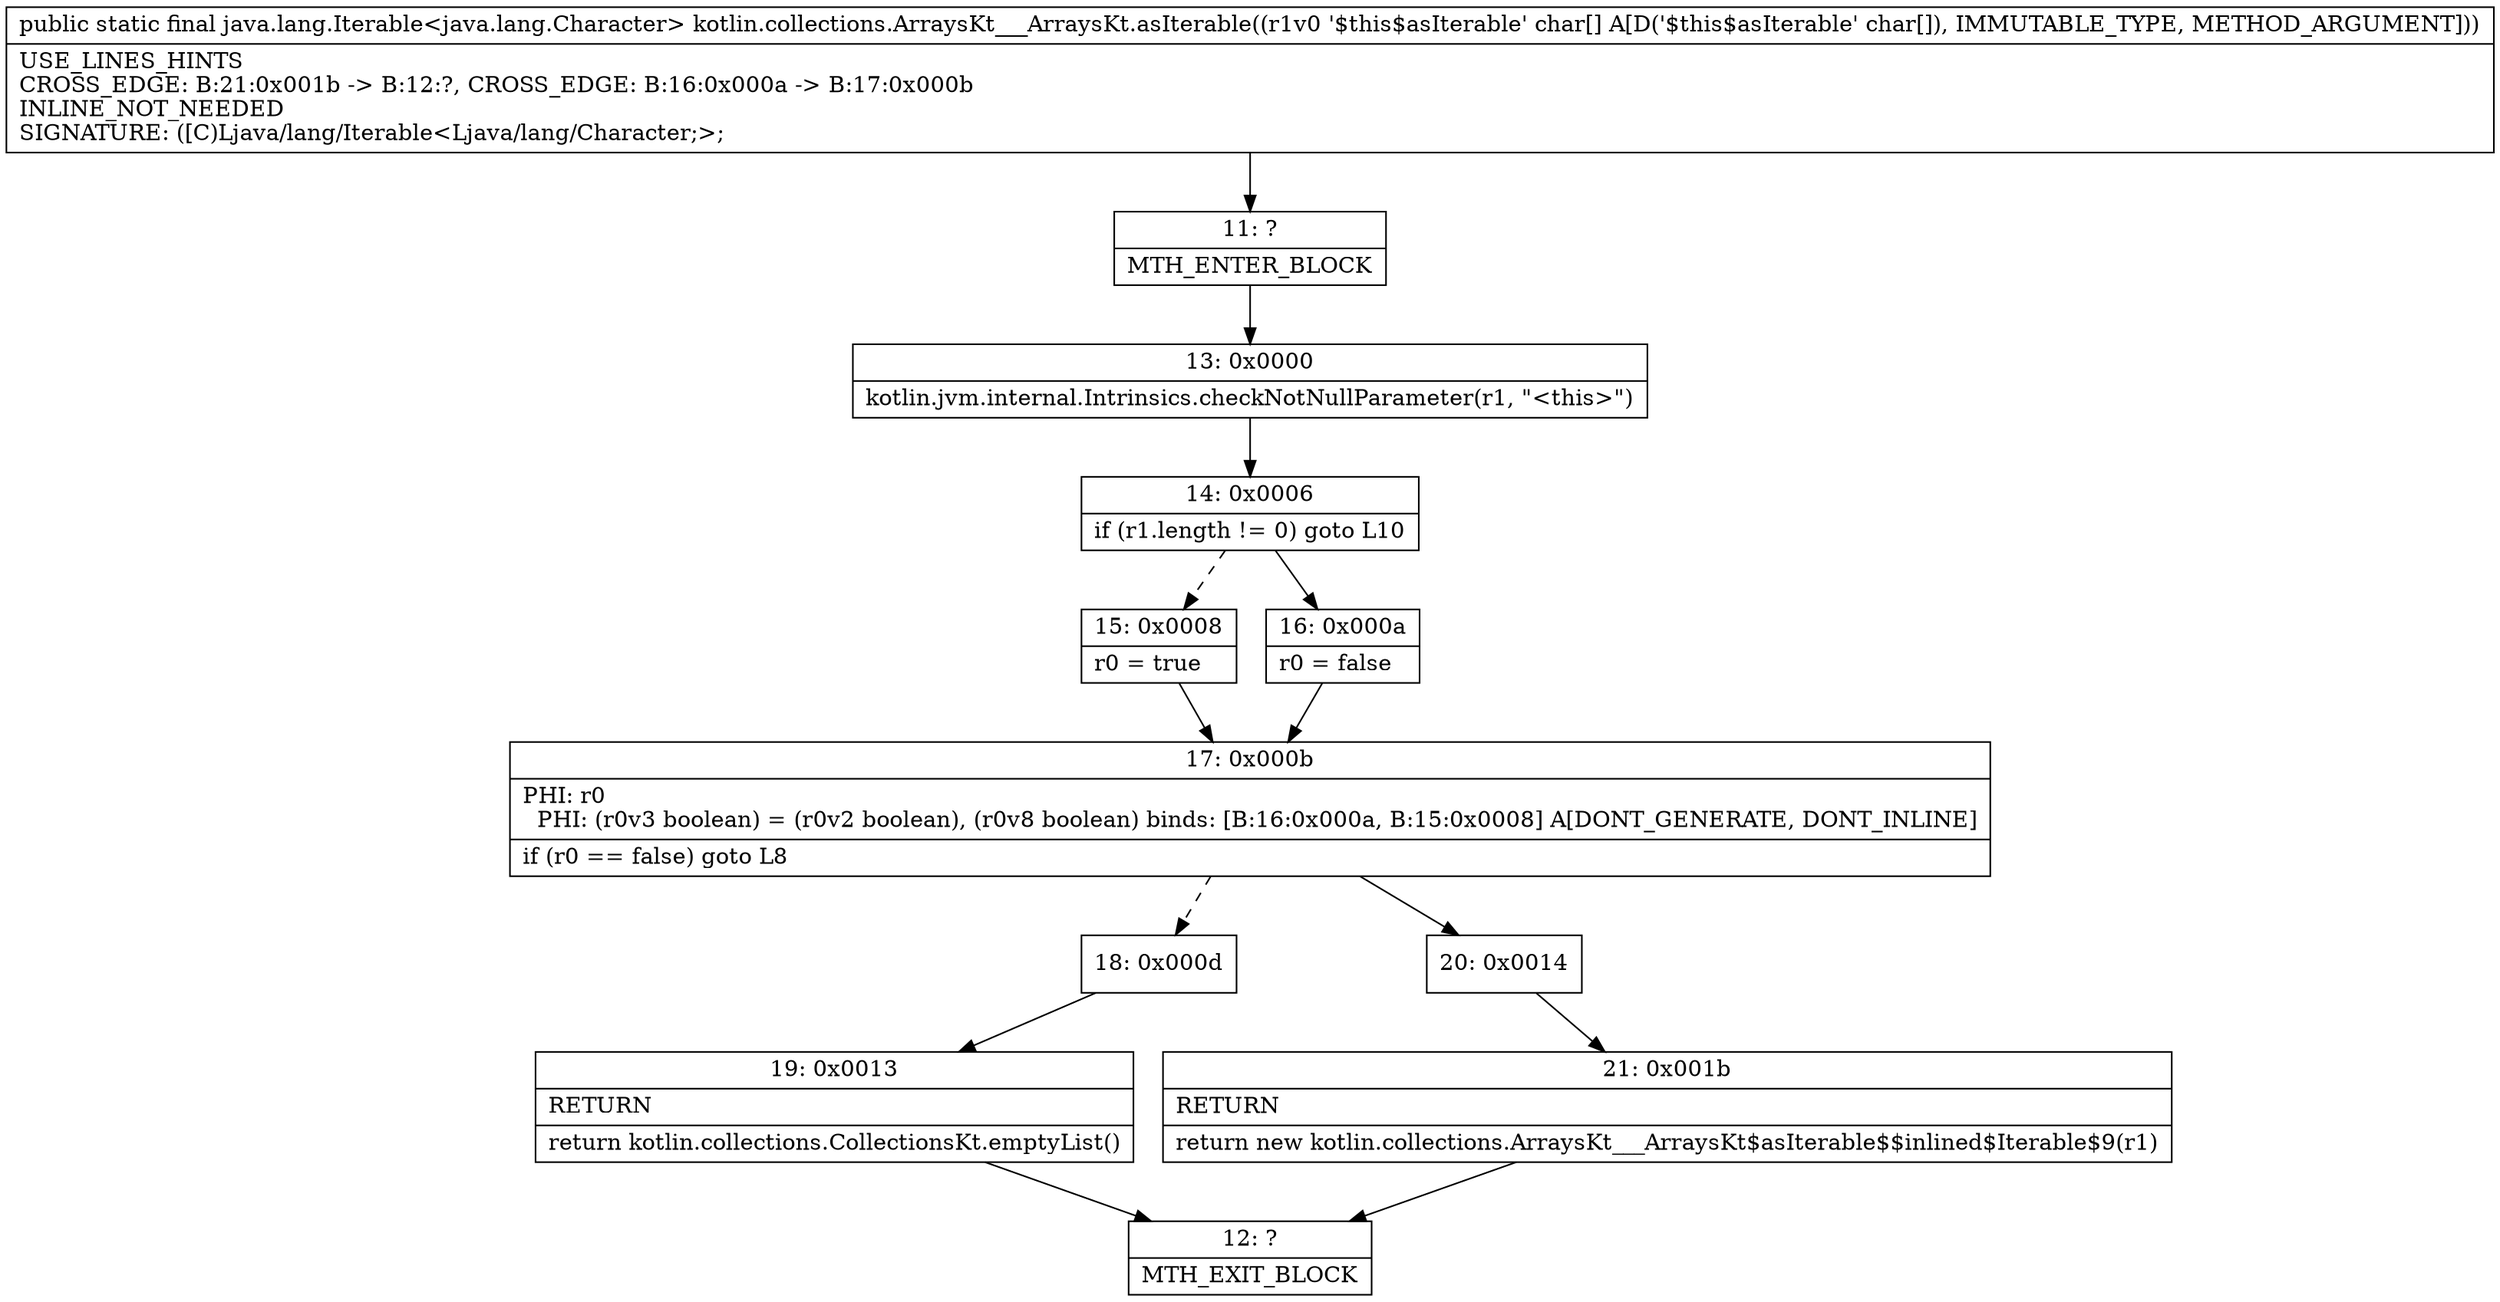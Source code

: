 digraph "CFG forkotlin.collections.ArraysKt___ArraysKt.asIterable([C)Ljava\/lang\/Iterable;" {
Node_11 [shape=record,label="{11\:\ ?|MTH_ENTER_BLOCK\l}"];
Node_13 [shape=record,label="{13\:\ 0x0000|kotlin.jvm.internal.Intrinsics.checkNotNullParameter(r1, \"\<this\>\")\l}"];
Node_14 [shape=record,label="{14\:\ 0x0006|if (r1.length != 0) goto L10\l}"];
Node_15 [shape=record,label="{15\:\ 0x0008|r0 = true\l}"];
Node_17 [shape=record,label="{17\:\ 0x000b|PHI: r0 \l  PHI: (r0v3 boolean) = (r0v2 boolean), (r0v8 boolean) binds: [B:16:0x000a, B:15:0x0008] A[DONT_GENERATE, DONT_INLINE]\l|if (r0 == false) goto L8\l}"];
Node_18 [shape=record,label="{18\:\ 0x000d}"];
Node_19 [shape=record,label="{19\:\ 0x0013|RETURN\l|return kotlin.collections.CollectionsKt.emptyList()\l}"];
Node_12 [shape=record,label="{12\:\ ?|MTH_EXIT_BLOCK\l}"];
Node_20 [shape=record,label="{20\:\ 0x0014}"];
Node_21 [shape=record,label="{21\:\ 0x001b|RETURN\l|return new kotlin.collections.ArraysKt___ArraysKt$asIterable$$inlined$Iterable$9(r1)\l}"];
Node_16 [shape=record,label="{16\:\ 0x000a|r0 = false\l}"];
MethodNode[shape=record,label="{public static final java.lang.Iterable\<java.lang.Character\> kotlin.collections.ArraysKt___ArraysKt.asIterable((r1v0 '$this$asIterable' char[] A[D('$this$asIterable' char[]), IMMUTABLE_TYPE, METHOD_ARGUMENT]))  | USE_LINES_HINTS\lCROSS_EDGE: B:21:0x001b \-\> B:12:?, CROSS_EDGE: B:16:0x000a \-\> B:17:0x000b\lINLINE_NOT_NEEDED\lSIGNATURE: ([C)Ljava\/lang\/Iterable\<Ljava\/lang\/Character;\>;\l}"];
MethodNode -> Node_11;Node_11 -> Node_13;
Node_13 -> Node_14;
Node_14 -> Node_15[style=dashed];
Node_14 -> Node_16;
Node_15 -> Node_17;
Node_17 -> Node_18[style=dashed];
Node_17 -> Node_20;
Node_18 -> Node_19;
Node_19 -> Node_12;
Node_20 -> Node_21;
Node_21 -> Node_12;
Node_16 -> Node_17;
}


